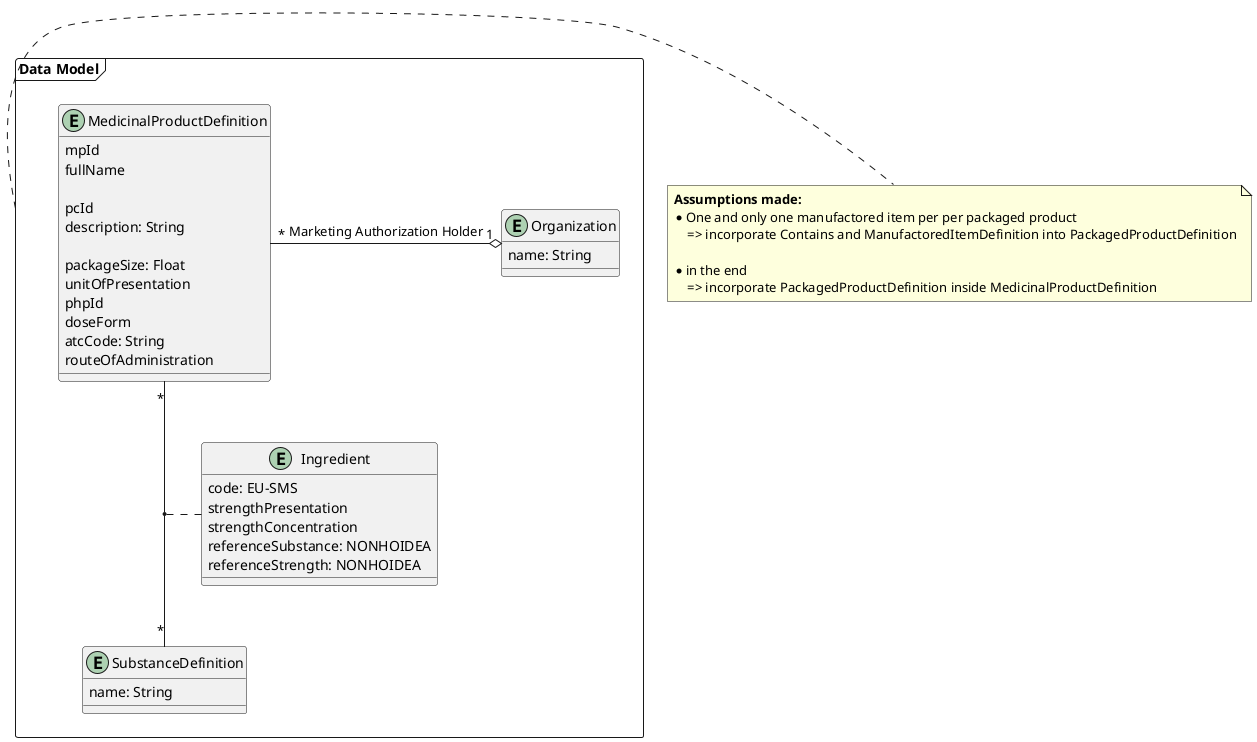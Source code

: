 @startuml

package "Data Model" as datamodel <<frame>> {
    entity MedicinalProductDefinition {
        mpId
        fullName

        pcId
        description: String

        packageSize: Float
        unitOfPresentation
        phpId
        doseForm
        atcCode: String
        routeOfAdministration

    }

    entity Organization {
        name: String
    }

    entity Ingredient {
        code: EU-SMS
        strengthPresentation
        strengthConcentration
        referenceSubstance: NONHOIDEA
        referenceStrength: NONHOIDEA
    }

    entity SubstanceDefinition {
        name: String
    }

    MedicinalProductDefinition "*" -o "1" Organization : "Marketing Authorization Holder"

    MedicinalProductDefinition "*" -- "*" SubstanceDefinition
    (MedicinalProductDefinition, SubstanceDefinition) .. Ingredient
}


note right of datamodel {
    **Assumptions made:**
    * One and only one manufactored item per per packaged product
        => incorporate Contains and ManufactoredItemDefinition into PackagedProductDefinition
    
    * in the end
        => incorporate PackagedProductDefinition inside MedicinalProductDefinition
}


@enduml